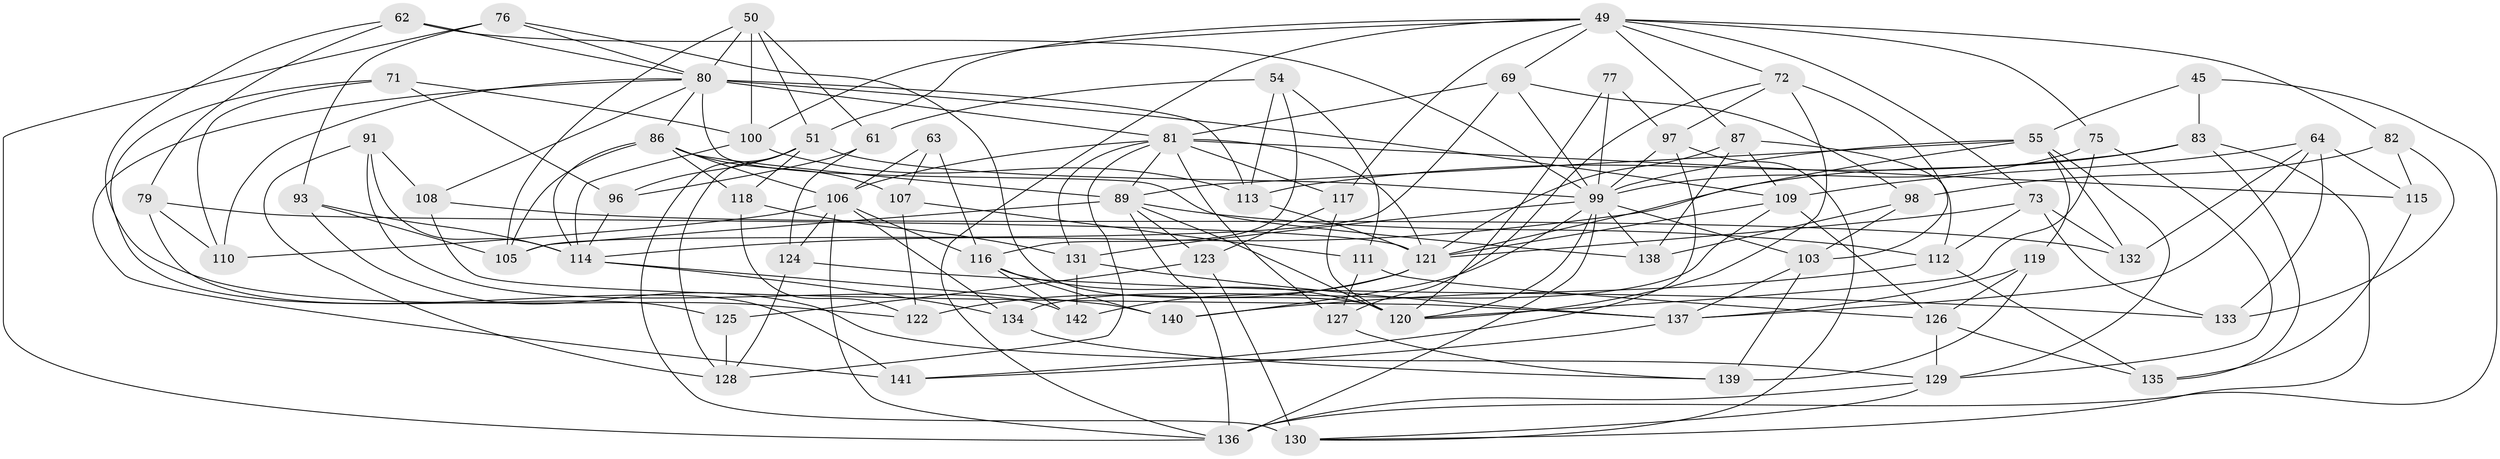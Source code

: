 // original degree distribution, {4: 1.0}
// Generated by graph-tools (version 1.1) at 2025/02/03/04/25 22:02:55]
// undirected, 71 vertices, 183 edges
graph export_dot {
graph [start="1"]
  node [color=gray90,style=filled];
  45;
  49 [super="+33+36+46"];
  50 [super="+22"];
  51 [super="+48+32"];
  54;
  55 [super="+35+37"];
  61;
  62;
  63;
  64 [super="+3"];
  69 [super="+56"];
  71;
  72 [super="+4"];
  73 [super="+52"];
  75;
  76;
  77;
  79;
  80 [super="+6+59+25+30"];
  81 [super="+2+12+42"];
  82;
  83 [super="+7"];
  86 [super="+10+70"];
  87 [super="+58"];
  89 [super="+14+44+18"];
  91;
  93;
  96;
  97 [super="+74"];
  98;
  99 [super="+27+29+34+43+68"];
  100 [super="+84"];
  103 [super="+31"];
  105 [super="+94"];
  106 [super="+15+85"];
  107;
  108;
  109 [super="+104"];
  110;
  111;
  112 [super="+9"];
  113 [super="+101"];
  114 [super="+90"];
  115 [super="+92"];
  116 [super="+47+102"];
  117;
  118;
  119;
  120 [super="+88"];
  121 [super="+8+20+67"];
  122;
  123;
  124;
  125;
  126 [super="+21"];
  127;
  128 [super="+38"];
  129 [super="+1+16"];
  130 [super="+39"];
  131 [super="+40+66"];
  132;
  133;
  134;
  135;
  136 [super="+11+60"];
  137 [super="+41"];
  138 [super="+23"];
  139;
  140;
  141;
  142 [super="+65"];
  45 -- 83 [weight=2];
  45 -- 136;
  45 -- 55;
  49 -- 69;
  49 -- 75;
  49 -- 73;
  49 -- 72;
  49 -- 136;
  49 -- 51;
  49 -- 87;
  49 -- 82;
  49 -- 100;
  49 -- 117;
  50 -- 61;
  50 -- 100 [weight=2];
  50 -- 80;
  50 -- 105;
  50 -- 51;
  51 -- 96;
  51 -- 128;
  51 -- 130 [weight=2];
  51 -- 99 [weight=3];
  51 -- 118;
  54 -- 61;
  54 -- 111;
  54 -- 116;
  54 -- 113;
  55 -- 89;
  55 -- 132;
  55 -- 121 [weight=2];
  55 -- 129;
  55 -- 119;
  55 -- 99;
  61 -- 96;
  61 -- 124;
  62 -- 79;
  62 -- 80;
  62 -- 122;
  62 -- 99;
  63 -- 116 [weight=2];
  63 -- 107;
  63 -- 106;
  64 -- 137;
  64 -- 132;
  64 -- 115 [weight=2];
  64 -- 133;
  64 -- 109;
  69 -- 98;
  69 -- 81 [weight=2];
  69 -- 105;
  69 -- 99;
  71 -- 125;
  71 -- 96;
  71 -- 110;
  71 -- 100;
  72 -- 97;
  72 -- 103 [weight=2];
  72 -- 127;
  72 -- 120;
  73 -- 112 [weight=2];
  73 -- 132;
  73 -- 133;
  73 -- 121;
  75 -- 120;
  75 -- 129;
  75 -- 99;
  76 -- 93;
  76 -- 136;
  76 -- 80;
  76 -- 120;
  77 -- 97 [weight=2];
  77 -- 120;
  77 -- 99;
  79 -- 141;
  79 -- 110;
  79 -- 121;
  80 -- 109 [weight=3];
  80 -- 86;
  80 -- 110;
  80 -- 81;
  80 -- 108;
  80 -- 141;
  80 -- 113 [weight=2];
  80 -- 138;
  81 -- 121 [weight=2];
  81 -- 115 [weight=2];
  81 -- 117;
  81 -- 131;
  81 -- 128;
  81 -- 127;
  81 -- 89 [weight=2];
  81 -- 106;
  82 -- 98;
  82 -- 133;
  82 -- 115;
  83 -- 135;
  83 -- 130;
  83 -- 113;
  83 -- 114;
  86 -- 118;
  86 -- 106;
  86 -- 105 [weight=2];
  86 -- 107;
  86 -- 89;
  86 -- 114;
  87 -- 138 [weight=2];
  87 -- 109;
  87 -- 112;
  87 -- 121;
  89 -- 123;
  89 -- 112;
  89 -- 136;
  89 -- 105;
  89 -- 120 [weight=2];
  91 -- 142;
  91 -- 108;
  91 -- 128;
  91 -- 114;
  93 -- 129;
  93 -- 105;
  93 -- 114;
  96 -- 114;
  97 -- 141;
  97 -- 130;
  97 -- 99;
  98 -- 103;
  98 -- 138;
  99 -- 120;
  99 -- 136;
  99 -- 103;
  99 -- 138 [weight=2];
  99 -- 131 [weight=3];
  99 -- 140;
  100 -- 113;
  100 -- 114;
  103 -- 139;
  103 -- 137;
  106 -- 124;
  106 -- 136;
  106 -- 110;
  106 -- 116;
  106 -- 134;
  107 -- 111;
  107 -- 122;
  108 -- 132;
  108 -- 137;
  109 -- 126;
  109 -- 134;
  109 -- 121;
  111 -- 127;
  111 -- 126;
  112 -- 140;
  112 -- 135;
  113 -- 121;
  114 -- 134;
  114 -- 140;
  115 -- 135;
  116 -- 140;
  116 -- 120 [weight=2];
  116 -- 142;
  117 -- 123;
  117 -- 120;
  118 -- 122;
  118 -- 131;
  119 -- 139;
  119 -- 137;
  119 -- 126;
  121 -- 142 [weight=2];
  121 -- 122;
  123 -- 125;
  123 -- 130;
  124 -- 133;
  124 -- 128;
  125 -- 128 [weight=2];
  126 -- 135;
  126 -- 129 [weight=2];
  127 -- 139;
  129 -- 136 [weight=2];
  129 -- 130;
  131 -- 142 [weight=2];
  131 -- 137;
  134 -- 139;
  137 -- 141;
}
